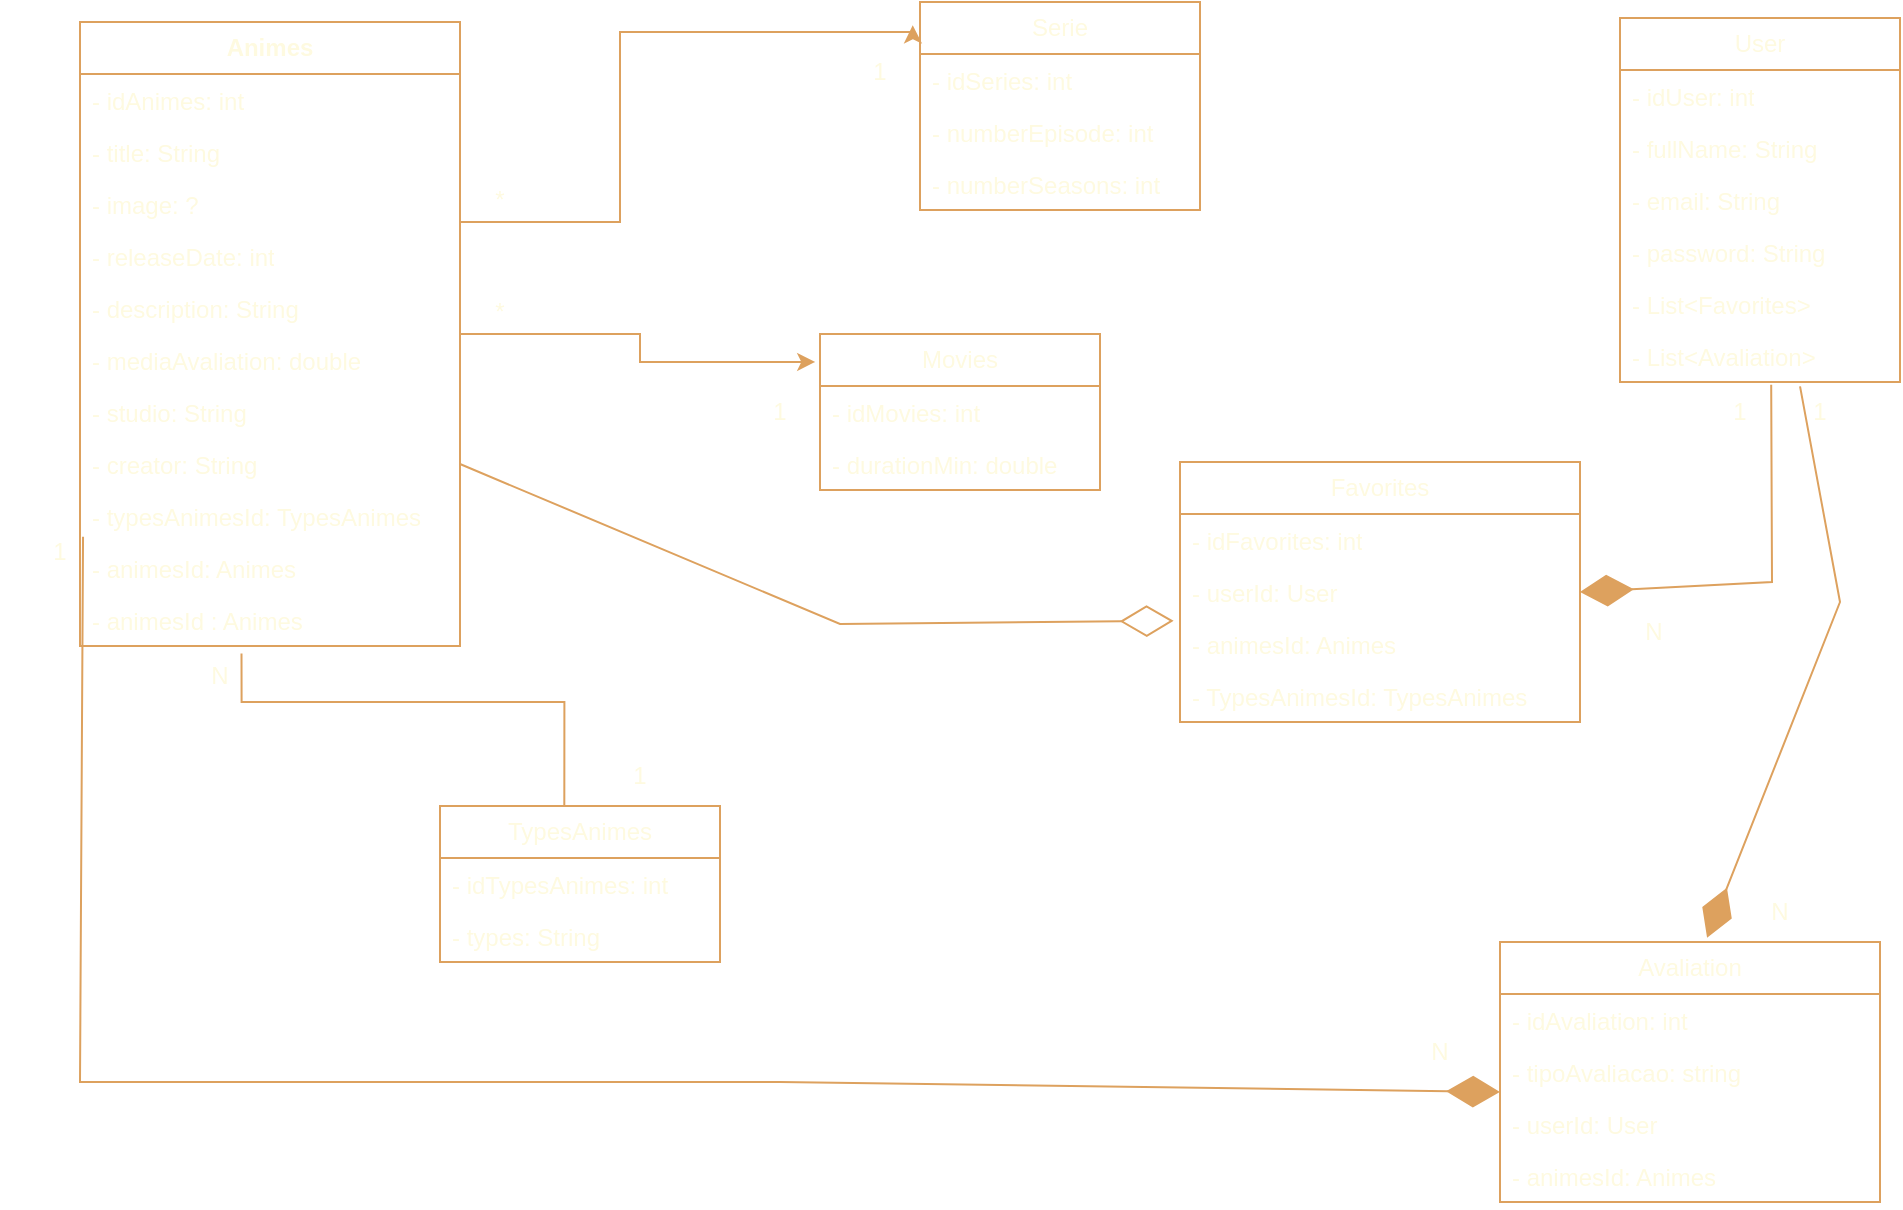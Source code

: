 <mxfile version="21.3.4" type="device">
  <diagram id="C5RBs43oDa-KdzZeNtuy" name="Page-1">
    <mxGraphModel dx="1050" dy="613" grid="1" gridSize="10" guides="1" tooltips="1" connect="1" arrows="1" fold="1" page="1" pageScale="1" pageWidth="827" pageHeight="1169" math="0" shadow="0">
      <root>
        <mxCell id="WIyWlLk6GJQsqaUBKTNV-0" />
        <mxCell id="WIyWlLk6GJQsqaUBKTNV-1" parent="WIyWlLk6GJQsqaUBKTNV-0" />
        <mxCell id="v7dbJcyT28siehWmc8mI-30" style="edgeStyle=orthogonalEdgeStyle;rounded=0;orthogonalLoop=1;jettySize=auto;html=1;entryX=-0.026;entryY=0.112;entryDx=0;entryDy=0;entryPerimeter=0;strokeColor=#DDA15E;fontColor=#FEFAE0;fillColor=#BC6C25;" parent="WIyWlLk6GJQsqaUBKTNV-1" source="v7dbJcyT28siehWmc8mI-6" target="v7dbJcyT28siehWmc8mI-21" edge="1">
          <mxGeometry relative="1" as="geometry">
            <Array as="points">
              <mxPoint x="340" y="140" />
              <mxPoint x="340" y="45" />
              <mxPoint x="486" y="45" />
            </Array>
          </mxGeometry>
        </mxCell>
        <mxCell id="v7dbJcyT28siehWmc8mI-31" style="edgeStyle=orthogonalEdgeStyle;rounded=0;orthogonalLoop=1;jettySize=auto;html=1;entryX=-0.017;entryY=0.179;entryDx=0;entryDy=0;entryPerimeter=0;strokeColor=#DDA15E;fontColor=#FEFAE0;fillColor=#BC6C25;" parent="WIyWlLk6GJQsqaUBKTNV-1" source="v7dbJcyT28siehWmc8mI-6" target="v7dbJcyT28siehWmc8mI-25" edge="1">
          <mxGeometry relative="1" as="geometry" />
        </mxCell>
        <mxCell id="v7dbJcyT28siehWmc8mI-6" value="Animes" style="swimlane;fontStyle=1;childLayout=stackLayout;horizontal=1;startSize=26;fillColor=none;horizontalStack=0;resizeParent=1;resizeParentMax=0;resizeLast=0;collapsible=1;marginBottom=0;whiteSpace=wrap;html=1;labelBackgroundColor=none;strokeColor=#DDA15E;fontColor=#FEFAE0;" parent="WIyWlLk6GJQsqaUBKTNV-1" vertex="1">
          <mxGeometry x="70" y="40" width="190" height="312" as="geometry" />
        </mxCell>
        <mxCell id="v7dbJcyT28siehWmc8mI-7" value="- idAnimes: int&lt;br&gt;" style="text;strokeColor=none;fillColor=none;align=left;verticalAlign=top;spacingLeft=4;spacingRight=4;overflow=hidden;rotatable=0;points=[[0,0.5],[1,0.5]];portConstraint=eastwest;whiteSpace=wrap;html=1;labelBackgroundColor=none;fontColor=#FEFAE0;" parent="v7dbJcyT28siehWmc8mI-6" vertex="1">
          <mxGeometry y="26" width="190" height="26" as="geometry" />
        </mxCell>
        <mxCell id="v7dbJcyT28siehWmc8mI-8" value="- title: String" style="text;strokeColor=none;fillColor=none;align=left;verticalAlign=top;spacingLeft=4;spacingRight=4;overflow=hidden;rotatable=0;points=[[0,0.5],[1,0.5]];portConstraint=eastwest;whiteSpace=wrap;html=1;labelBackgroundColor=none;fontColor=#FEFAE0;" parent="v7dbJcyT28siehWmc8mI-6" vertex="1">
          <mxGeometry y="52" width="190" height="26" as="geometry" />
        </mxCell>
        <mxCell id="v7dbJcyT28siehWmc8mI-12" value="- image: ?" style="text;strokeColor=none;fillColor=none;align=left;verticalAlign=top;spacingLeft=4;spacingRight=4;overflow=hidden;rotatable=0;points=[[0,0.5],[1,0.5]];portConstraint=eastwest;whiteSpace=wrap;html=1;labelBackgroundColor=none;fontColor=#FEFAE0;" parent="v7dbJcyT28siehWmc8mI-6" vertex="1">
          <mxGeometry y="78" width="190" height="26" as="geometry" />
        </mxCell>
        <mxCell id="v7dbJcyT28siehWmc8mI-13" value="- releaseDate: int" style="text;strokeColor=none;fillColor=none;align=left;verticalAlign=top;spacingLeft=4;spacingRight=4;overflow=hidden;rotatable=0;points=[[0,0.5],[1,0.5]];portConstraint=eastwest;whiteSpace=wrap;html=1;labelBackgroundColor=none;fontColor=#FEFAE0;" parent="v7dbJcyT28siehWmc8mI-6" vertex="1">
          <mxGeometry y="104" width="190" height="26" as="geometry" />
        </mxCell>
        <mxCell id="v7dbJcyT28siehWmc8mI-9" value="- description: String" style="text;strokeColor=none;fillColor=none;align=left;verticalAlign=top;spacingLeft=4;spacingRight=4;overflow=hidden;rotatable=0;points=[[0,0.5],[1,0.5]];portConstraint=eastwest;whiteSpace=wrap;html=1;labelBackgroundColor=none;fontColor=#FEFAE0;" parent="v7dbJcyT28siehWmc8mI-6" vertex="1">
          <mxGeometry y="130" width="190" height="26" as="geometry" />
        </mxCell>
        <mxCell id="v7dbJcyT28siehWmc8mI-15" value="- mediaAvaliation: double" style="text;strokeColor=none;fillColor=none;align=left;verticalAlign=top;spacingLeft=4;spacingRight=4;overflow=hidden;rotatable=0;points=[[0,0.5],[1,0.5]];portConstraint=eastwest;whiteSpace=wrap;html=1;labelBackgroundColor=none;fontColor=#FEFAE0;" parent="v7dbJcyT28siehWmc8mI-6" vertex="1">
          <mxGeometry y="156" width="190" height="26" as="geometry" />
        </mxCell>
        <mxCell id="v7dbJcyT28siehWmc8mI-14" value="- studio: String" style="text;strokeColor=none;fillColor=none;align=left;verticalAlign=top;spacingLeft=4;spacingRight=4;overflow=hidden;rotatable=0;points=[[0,0.5],[1,0.5]];portConstraint=eastwest;whiteSpace=wrap;html=1;labelBackgroundColor=none;fontColor=#FEFAE0;" parent="v7dbJcyT28siehWmc8mI-6" vertex="1">
          <mxGeometry y="182" width="190" height="26" as="geometry" />
        </mxCell>
        <mxCell id="v7dbJcyT28siehWmc8mI-17" value="- creator: String" style="text;strokeColor=none;fillColor=none;align=left;verticalAlign=top;spacingLeft=4;spacingRight=4;overflow=hidden;rotatable=0;points=[[0,0.5],[1,0.5]];portConstraint=eastwest;whiteSpace=wrap;html=1;labelBackgroundColor=none;fontColor=#FEFAE0;" parent="v7dbJcyT28siehWmc8mI-6" vertex="1">
          <mxGeometry y="208" width="190" height="26" as="geometry" />
        </mxCell>
        <mxCell id="v7dbJcyT28siehWmc8mI-18" value="- typesAnimesId: TypesAnimes" style="text;strokeColor=none;fillColor=none;align=left;verticalAlign=top;spacingLeft=4;spacingRight=4;overflow=hidden;rotatable=0;points=[[0,0.5],[1,0.5]];portConstraint=eastwest;whiteSpace=wrap;html=1;labelBackgroundColor=none;fontColor=#FEFAE0;" parent="v7dbJcyT28siehWmc8mI-6" vertex="1">
          <mxGeometry y="234" width="190" height="26" as="geometry" />
        </mxCell>
        <mxCell id="v7dbJcyT28siehWmc8mI-28" value="- animesId: Animes" style="text;strokeColor=none;fillColor=none;align=left;verticalAlign=top;spacingLeft=4;spacingRight=4;overflow=hidden;rotatable=0;points=[[0,0.5],[1,0.5]];portConstraint=eastwest;whiteSpace=wrap;html=1;fontColor=#FEFAE0;" parent="v7dbJcyT28siehWmc8mI-6" vertex="1">
          <mxGeometry y="260" width="190" height="26" as="geometry" />
        </mxCell>
        <mxCell id="v7dbJcyT28siehWmc8mI-29" value="- animesId : Animes" style="text;strokeColor=none;fillColor=none;align=left;verticalAlign=top;spacingLeft=4;spacingRight=4;overflow=hidden;rotatable=0;points=[[0,0.5],[1,0.5]];portConstraint=eastwest;whiteSpace=wrap;html=1;fontColor=#FEFAE0;" parent="v7dbJcyT28siehWmc8mI-6" vertex="1">
          <mxGeometry y="286" width="190" height="26" as="geometry" />
        </mxCell>
        <mxCell id="v7dbJcyT28siehWmc8mI-21" value="Serie" style="swimlane;fontStyle=0;childLayout=stackLayout;horizontal=1;startSize=26;fillColor=none;horizontalStack=0;resizeParent=1;resizeParentMax=0;resizeLast=0;collapsible=1;marginBottom=0;whiteSpace=wrap;html=1;strokeColor=#DDA15E;fontColor=#FEFAE0;" parent="WIyWlLk6GJQsqaUBKTNV-1" vertex="1">
          <mxGeometry x="490" y="30" width="140" height="104" as="geometry" />
        </mxCell>
        <mxCell id="v7dbJcyT28siehWmc8mI-22" value="- idSeries: int" style="text;strokeColor=none;fillColor=none;align=left;verticalAlign=top;spacingLeft=4;spacingRight=4;overflow=hidden;rotatable=0;points=[[0,0.5],[1,0.5]];portConstraint=eastwest;whiteSpace=wrap;html=1;fontColor=#FEFAE0;" parent="v7dbJcyT28siehWmc8mI-21" vertex="1">
          <mxGeometry y="26" width="140" height="26" as="geometry" />
        </mxCell>
        <mxCell id="v7dbJcyT28siehWmc8mI-23" value="- numberEpisode: int" style="text;strokeColor=none;fillColor=none;align=left;verticalAlign=top;spacingLeft=4;spacingRight=4;overflow=hidden;rotatable=0;points=[[0,0.5],[1,0.5]];portConstraint=eastwest;whiteSpace=wrap;html=1;fontColor=#FEFAE0;" parent="v7dbJcyT28siehWmc8mI-21" vertex="1">
          <mxGeometry y="52" width="140" height="26" as="geometry" />
        </mxCell>
        <mxCell id="v7dbJcyT28siehWmc8mI-24" value="- numberSeasons: int" style="text;strokeColor=none;fillColor=none;align=left;verticalAlign=top;spacingLeft=4;spacingRight=4;overflow=hidden;rotatable=0;points=[[0,0.5],[1,0.5]];portConstraint=eastwest;whiteSpace=wrap;html=1;fontColor=#FEFAE0;" parent="v7dbJcyT28siehWmc8mI-21" vertex="1">
          <mxGeometry y="78" width="140" height="26" as="geometry" />
        </mxCell>
        <mxCell id="v7dbJcyT28siehWmc8mI-25" value="Movies" style="swimlane;fontStyle=0;childLayout=stackLayout;horizontal=1;startSize=26;fillColor=none;horizontalStack=0;resizeParent=1;resizeParentMax=0;resizeLast=0;collapsible=1;marginBottom=0;whiteSpace=wrap;html=1;strokeColor=#DDA15E;fontColor=#FEFAE0;" parent="WIyWlLk6GJQsqaUBKTNV-1" vertex="1">
          <mxGeometry x="440" y="196" width="140" height="78" as="geometry" />
        </mxCell>
        <mxCell id="v7dbJcyT28siehWmc8mI-26" value="- idMovies: int&amp;nbsp;" style="text;strokeColor=none;fillColor=none;align=left;verticalAlign=top;spacingLeft=4;spacingRight=4;overflow=hidden;rotatable=0;points=[[0,0.5],[1,0.5]];portConstraint=eastwest;whiteSpace=wrap;html=1;fontColor=#FEFAE0;" parent="v7dbJcyT28siehWmc8mI-25" vertex="1">
          <mxGeometry y="26" width="140" height="26" as="geometry" />
        </mxCell>
        <mxCell id="v7dbJcyT28siehWmc8mI-27" value="- durationMin: double" style="text;strokeColor=none;fillColor=none;align=left;verticalAlign=top;spacingLeft=4;spacingRight=4;overflow=hidden;rotatable=0;points=[[0,0.5],[1,0.5]];portConstraint=eastwest;whiteSpace=wrap;html=1;fontColor=#FEFAE0;" parent="v7dbJcyT28siehWmc8mI-25" vertex="1">
          <mxGeometry y="52" width="140" height="26" as="geometry" />
        </mxCell>
        <mxCell id="v7dbJcyT28siehWmc8mI-33" value="1" style="text;html=1;strokeColor=none;fillColor=none;align=center;verticalAlign=middle;whiteSpace=wrap;rounded=0;fontColor=#FEFAE0;" parent="WIyWlLk6GJQsqaUBKTNV-1" vertex="1">
          <mxGeometry x="440" y="50" width="60" height="30" as="geometry" />
        </mxCell>
        <mxCell id="v7dbJcyT28siehWmc8mI-34" value="*" style="text;html=1;strokeColor=none;fillColor=none;align=center;verticalAlign=middle;whiteSpace=wrap;rounded=0;fontColor=#FEFAE0;" parent="WIyWlLk6GJQsqaUBKTNV-1" vertex="1">
          <mxGeometry x="250" y="170" width="60" height="30" as="geometry" />
        </mxCell>
        <mxCell id="v7dbJcyT28siehWmc8mI-35" value="1" style="text;html=1;strokeColor=none;fillColor=none;align=center;verticalAlign=middle;whiteSpace=wrap;rounded=0;fontColor=#FEFAE0;" parent="WIyWlLk6GJQsqaUBKTNV-1" vertex="1">
          <mxGeometry x="390" y="220" width="60" height="30" as="geometry" />
        </mxCell>
        <mxCell id="v7dbJcyT28siehWmc8mI-36" value="TypesAnimes" style="swimlane;fontStyle=0;childLayout=stackLayout;horizontal=1;startSize=26;fillColor=none;horizontalStack=0;resizeParent=1;resizeParentMax=0;resizeLast=0;collapsible=1;marginBottom=0;whiteSpace=wrap;html=1;strokeColor=#DDA15E;fontColor=#FEFAE0;" parent="WIyWlLk6GJQsqaUBKTNV-1" vertex="1">
          <mxGeometry x="250" y="432" width="140" height="78" as="geometry" />
        </mxCell>
        <mxCell id="v7dbJcyT28siehWmc8mI-37" value="- idTypesAnimes: int" style="text;strokeColor=none;fillColor=none;align=left;verticalAlign=top;spacingLeft=4;spacingRight=4;overflow=hidden;rotatable=0;points=[[0,0.5],[1,0.5]];portConstraint=eastwest;whiteSpace=wrap;html=1;fontColor=#FEFAE0;" parent="v7dbJcyT28siehWmc8mI-36" vertex="1">
          <mxGeometry y="26" width="140" height="26" as="geometry" />
        </mxCell>
        <mxCell id="v7dbJcyT28siehWmc8mI-38" value="- types: String" style="text;strokeColor=none;fillColor=none;align=left;verticalAlign=top;spacingLeft=4;spacingRight=4;overflow=hidden;rotatable=0;points=[[0,0.5],[1,0.5]];portConstraint=eastwest;whiteSpace=wrap;html=1;fontColor=#FEFAE0;" parent="v7dbJcyT28siehWmc8mI-36" vertex="1">
          <mxGeometry y="52" width="140" height="26" as="geometry" />
        </mxCell>
        <mxCell id="v7dbJcyT28siehWmc8mI-40" value="" style="endArrow=none;html=1;edgeStyle=orthogonalEdgeStyle;rounded=0;strokeColor=#DDA15E;fontColor=#FEFAE0;fillColor=#BC6C25;entryX=0.425;entryY=1.146;entryDx=0;entryDy=0;entryPerimeter=0;exitX=0.444;exitY=0;exitDx=0;exitDy=0;exitPerimeter=0;" parent="WIyWlLk6GJQsqaUBKTNV-1" source="v7dbJcyT28siehWmc8mI-36" target="v7dbJcyT28siehWmc8mI-29" edge="1">
          <mxGeometry relative="1" as="geometry">
            <mxPoint x="210" y="420" as="sourcePoint" />
            <mxPoint x="370" y="420" as="targetPoint" />
            <Array as="points">
              <mxPoint x="312" y="380" />
              <mxPoint x="151" y="380" />
            </Array>
          </mxGeometry>
        </mxCell>
        <mxCell id="v7dbJcyT28siehWmc8mI-43" value="1" style="text;html=1;strokeColor=none;fillColor=none;align=center;verticalAlign=middle;whiteSpace=wrap;rounded=0;fontColor=#FEFAE0;" parent="WIyWlLk6GJQsqaUBKTNV-1" vertex="1">
          <mxGeometry x="320" y="402" width="60" height="30" as="geometry" />
        </mxCell>
        <mxCell id="v7dbJcyT28siehWmc8mI-45" value="N" style="text;html=1;strokeColor=none;fillColor=none;align=center;verticalAlign=middle;whiteSpace=wrap;rounded=0;fontColor=#FEFAE0;" parent="WIyWlLk6GJQsqaUBKTNV-1" vertex="1">
          <mxGeometry x="110" y="352" width="60" height="30" as="geometry" />
        </mxCell>
        <mxCell id="v7dbJcyT28siehWmc8mI-72" value="Favorites" style="swimlane;fontStyle=0;childLayout=stackLayout;horizontal=1;startSize=26;fillColor=none;horizontalStack=0;resizeParent=1;resizeParentMax=0;resizeLast=0;collapsible=1;marginBottom=0;whiteSpace=wrap;html=1;strokeColor=#DDA15E;fontColor=#FEFAE0;" parent="WIyWlLk6GJQsqaUBKTNV-1" vertex="1">
          <mxGeometry x="620" y="260" width="200" height="130" as="geometry" />
        </mxCell>
        <mxCell id="v7dbJcyT28siehWmc8mI-73" value="- idFavorites: int" style="text;strokeColor=none;fillColor=none;align=left;verticalAlign=top;spacingLeft=4;spacingRight=4;overflow=hidden;rotatable=0;points=[[0,0.5],[1,0.5]];portConstraint=eastwest;whiteSpace=wrap;html=1;fontColor=#FEFAE0;" parent="v7dbJcyT28siehWmc8mI-72" vertex="1">
          <mxGeometry y="26" width="200" height="26" as="geometry" />
        </mxCell>
        <mxCell id="v7dbJcyT28siehWmc8mI-74" value="- userId: User" style="text;strokeColor=none;fillColor=none;align=left;verticalAlign=top;spacingLeft=4;spacingRight=4;overflow=hidden;rotatable=0;points=[[0,0.5],[1,0.5]];portConstraint=eastwest;whiteSpace=wrap;html=1;fontColor=#FEFAE0;" parent="v7dbJcyT28siehWmc8mI-72" vertex="1">
          <mxGeometry y="52" width="200" height="26" as="geometry" />
        </mxCell>
        <mxCell id="v7dbJcyT28siehWmc8mI-75" value="- animesId: Animes" style="text;strokeColor=none;fillColor=none;align=left;verticalAlign=top;spacingLeft=4;spacingRight=4;overflow=hidden;rotatable=0;points=[[0,0.5],[1,0.5]];portConstraint=eastwest;whiteSpace=wrap;html=1;fontColor=#FEFAE0;" parent="v7dbJcyT28siehWmc8mI-72" vertex="1">
          <mxGeometry y="78" width="200" height="26" as="geometry" />
        </mxCell>
        <mxCell id="v7dbJcyT28siehWmc8mI-76" value="- TypesAnimesId: TypesAnimes" style="text;strokeColor=none;fillColor=none;align=left;verticalAlign=top;spacingLeft=4;spacingRight=4;overflow=hidden;rotatable=0;points=[[0,0.5],[1,0.5]];portConstraint=eastwest;whiteSpace=wrap;html=1;fontColor=#FEFAE0;" parent="v7dbJcyT28siehWmc8mI-72" vertex="1">
          <mxGeometry y="104" width="200" height="26" as="geometry" />
        </mxCell>
        <mxCell id="v7dbJcyT28siehWmc8mI-81" value="User" style="swimlane;fontStyle=0;childLayout=stackLayout;horizontal=1;startSize=26;fillColor=none;horizontalStack=0;resizeParent=1;resizeParentMax=0;resizeLast=0;collapsible=1;marginBottom=0;whiteSpace=wrap;html=1;strokeColor=#DDA15E;fontColor=#FEFAE0;" parent="WIyWlLk6GJQsqaUBKTNV-1" vertex="1">
          <mxGeometry x="840" y="38" width="140" height="182" as="geometry" />
        </mxCell>
        <mxCell id="v7dbJcyT28siehWmc8mI-82" value="- idUser: int" style="text;strokeColor=none;fillColor=none;align=left;verticalAlign=top;spacingLeft=4;spacingRight=4;overflow=hidden;rotatable=0;points=[[0,0.5],[1,0.5]];portConstraint=eastwest;whiteSpace=wrap;html=1;fontColor=#FEFAE0;" parent="v7dbJcyT28siehWmc8mI-81" vertex="1">
          <mxGeometry y="26" width="140" height="26" as="geometry" />
        </mxCell>
        <mxCell id="v7dbJcyT28siehWmc8mI-83" value="- fullName: String" style="text;strokeColor=none;fillColor=none;align=left;verticalAlign=top;spacingLeft=4;spacingRight=4;overflow=hidden;rotatable=0;points=[[0,0.5],[1,0.5]];portConstraint=eastwest;whiteSpace=wrap;html=1;fontColor=#FEFAE0;" parent="v7dbJcyT28siehWmc8mI-81" vertex="1">
          <mxGeometry y="52" width="140" height="26" as="geometry" />
        </mxCell>
        <mxCell id="v7dbJcyT28siehWmc8mI-84" value="- email: String" style="text;strokeColor=none;fillColor=none;align=left;verticalAlign=top;spacingLeft=4;spacingRight=4;overflow=hidden;rotatable=0;points=[[0,0.5],[1,0.5]];portConstraint=eastwest;whiteSpace=wrap;html=1;fontColor=#FEFAE0;" parent="v7dbJcyT28siehWmc8mI-81" vertex="1">
          <mxGeometry y="78" width="140" height="26" as="geometry" />
        </mxCell>
        <mxCell id="v7dbJcyT28siehWmc8mI-93" value="- password: String" style="text;strokeColor=none;fillColor=none;align=left;verticalAlign=top;spacingLeft=4;spacingRight=4;overflow=hidden;rotatable=0;points=[[0,0.5],[1,0.5]];portConstraint=eastwest;whiteSpace=wrap;html=1;fontColor=#FEFAE0;" parent="v7dbJcyT28siehWmc8mI-81" vertex="1">
          <mxGeometry y="104" width="140" height="26" as="geometry" />
        </mxCell>
        <mxCell id="v7dbJcyT28siehWmc8mI-94" value="- List&amp;lt;Favorites&amp;gt;" style="text;strokeColor=none;fillColor=none;align=left;verticalAlign=top;spacingLeft=4;spacingRight=4;overflow=hidden;rotatable=0;points=[[0,0.5],[1,0.5]];portConstraint=eastwest;whiteSpace=wrap;html=1;fontColor=#FEFAE0;" parent="v7dbJcyT28siehWmc8mI-81" vertex="1">
          <mxGeometry y="130" width="140" height="26" as="geometry" />
        </mxCell>
        <mxCell id="v7dbJcyT28siehWmc8mI-95" value="- List&amp;lt;Avaliation&amp;gt;" style="text;strokeColor=none;fillColor=none;align=left;verticalAlign=top;spacingLeft=4;spacingRight=4;overflow=hidden;rotatable=0;points=[[0,0.5],[1,0.5]];portConstraint=eastwest;whiteSpace=wrap;html=1;fontColor=#FEFAE0;" parent="v7dbJcyT28siehWmc8mI-81" vertex="1">
          <mxGeometry y="156" width="140" height="26" as="geometry" />
        </mxCell>
        <mxCell id="v7dbJcyT28siehWmc8mI-89" value="Avaliation" style="swimlane;fontStyle=0;childLayout=stackLayout;horizontal=1;startSize=26;fillColor=none;horizontalStack=0;resizeParent=1;resizeParentMax=0;resizeLast=0;collapsible=1;marginBottom=0;whiteSpace=wrap;html=1;strokeColor=#DDA15E;fontColor=#FEFAE0;" parent="WIyWlLk6GJQsqaUBKTNV-1" vertex="1">
          <mxGeometry x="780" y="500" width="190" height="130" as="geometry" />
        </mxCell>
        <mxCell id="v7dbJcyT28siehWmc8mI-90" value="- idAvaliation: int" style="text;strokeColor=none;fillColor=none;align=left;verticalAlign=top;spacingLeft=4;spacingRight=4;overflow=hidden;rotatable=0;points=[[0,0.5],[1,0.5]];portConstraint=eastwest;whiteSpace=wrap;html=1;fontColor=#FEFAE0;" parent="v7dbJcyT28siehWmc8mI-89" vertex="1">
          <mxGeometry y="26" width="190" height="26" as="geometry" />
        </mxCell>
        <mxCell id="v7dbJcyT28siehWmc8mI-92" value="- tipoAvaliacao: string" style="text;strokeColor=none;fillColor=none;align=left;verticalAlign=top;spacingLeft=4;spacingRight=4;overflow=hidden;rotatable=0;points=[[0,0.5],[1,0.5]];portConstraint=eastwest;whiteSpace=wrap;html=1;fontColor=#FEFAE0;" parent="v7dbJcyT28siehWmc8mI-89" vertex="1">
          <mxGeometry y="52" width="190" height="26" as="geometry" />
        </mxCell>
        <mxCell id="v7dbJcyT28siehWmc8mI-99" value="- userId: User" style="text;strokeColor=none;fillColor=none;align=left;verticalAlign=top;spacingLeft=4;spacingRight=4;overflow=hidden;rotatable=0;points=[[0,0.5],[1,0.5]];portConstraint=eastwest;whiteSpace=wrap;html=1;fontColor=#FEFAE0;" parent="v7dbJcyT28siehWmc8mI-89" vertex="1">
          <mxGeometry y="78" width="190" height="26" as="geometry" />
        </mxCell>
        <mxCell id="v7dbJcyT28siehWmc8mI-100" value="- animesId: Animes" style="text;strokeColor=none;fillColor=none;align=left;verticalAlign=top;spacingLeft=4;spacingRight=4;overflow=hidden;rotatable=0;points=[[0,0.5],[1,0.5]];portConstraint=eastwest;whiteSpace=wrap;html=1;fontColor=#FEFAE0;" parent="v7dbJcyT28siehWmc8mI-89" vertex="1">
          <mxGeometry y="104" width="190" height="26" as="geometry" />
        </mxCell>
        <mxCell id="v7dbJcyT28siehWmc8mI-97" value="" style="endArrow=diamondThin;endFill=0;endSize=24;html=1;rounded=0;strokeColor=#DDA15E;fontColor=#FEFAE0;fillColor=#BC6C25;exitX=1;exitY=0.5;exitDx=0;exitDy=0;entryX=-0.016;entryY=0.054;entryDx=0;entryDy=0;entryPerimeter=0;" parent="WIyWlLk6GJQsqaUBKTNV-1" source="v7dbJcyT28siehWmc8mI-17" target="v7dbJcyT28siehWmc8mI-75" edge="1">
          <mxGeometry width="160" relative="1" as="geometry">
            <mxPoint x="430" y="350" as="sourcePoint" />
            <mxPoint x="590" y="350" as="targetPoint" />
            <Array as="points">
              <mxPoint x="450" y="341" />
            </Array>
          </mxGeometry>
        </mxCell>
        <mxCell id="v7dbJcyT28siehWmc8mI-98" value="" style="endArrow=diamondThin;endFill=1;endSize=24;html=1;rounded=0;strokeColor=#DDA15E;fontColor=#FEFAE0;fillColor=#BC6C25;exitX=0.54;exitY=1.054;exitDx=0;exitDy=0;entryX=1;entryY=0.5;entryDx=0;entryDy=0;exitPerimeter=0;" parent="WIyWlLk6GJQsqaUBKTNV-1" source="v7dbJcyT28siehWmc8mI-95" target="v7dbJcyT28siehWmc8mI-74" edge="1">
          <mxGeometry width="160" relative="1" as="geometry">
            <mxPoint x="430" y="330" as="sourcePoint" />
            <mxPoint x="590" y="330" as="targetPoint" />
            <Array as="points">
              <mxPoint x="916" y="320" />
            </Array>
          </mxGeometry>
        </mxCell>
        <mxCell id="v7dbJcyT28siehWmc8mI-102" value="" style="endArrow=diamondThin;endFill=1;endSize=24;html=1;rounded=0;strokeColor=#DDA15E;fontColor=#FEFAE0;fillColor=#BC6C25;entryX=0.545;entryY=-0.016;entryDx=0;entryDy=0;exitX=0.643;exitY=1.085;exitDx=0;exitDy=0;exitPerimeter=0;entryPerimeter=0;" parent="WIyWlLk6GJQsqaUBKTNV-1" source="v7dbJcyT28siehWmc8mI-95" target="v7dbJcyT28siehWmc8mI-89" edge="1">
          <mxGeometry width="160" relative="1" as="geometry">
            <mxPoint x="930" y="230" as="sourcePoint" />
            <mxPoint x="830" y="335" as="targetPoint" />
            <Array as="points">
              <mxPoint x="950" y="330" />
            </Array>
          </mxGeometry>
        </mxCell>
        <mxCell id="v7dbJcyT28siehWmc8mI-104" value="1" style="text;html=1;strokeColor=none;fillColor=none;align=center;verticalAlign=middle;whiteSpace=wrap;rounded=0;fontColor=#FEFAE0;" parent="WIyWlLk6GJQsqaUBKTNV-1" vertex="1">
          <mxGeometry x="910" y="220" width="60" height="30" as="geometry" />
        </mxCell>
        <mxCell id="v7dbJcyT28siehWmc8mI-105" value="1" style="text;html=1;strokeColor=none;fillColor=none;align=center;verticalAlign=middle;whiteSpace=wrap;rounded=0;fontColor=#FEFAE0;" parent="WIyWlLk6GJQsqaUBKTNV-1" vertex="1">
          <mxGeometry x="870" y="220" width="60" height="30" as="geometry" />
        </mxCell>
        <mxCell id="v7dbJcyT28siehWmc8mI-106" value="N" style="text;html=1;strokeColor=none;fillColor=none;align=center;verticalAlign=middle;whiteSpace=wrap;rounded=0;fontColor=#FEFAE0;" parent="WIyWlLk6GJQsqaUBKTNV-1" vertex="1">
          <mxGeometry x="827" y="330" width="60" height="30" as="geometry" />
        </mxCell>
        <mxCell id="v7dbJcyT28siehWmc8mI-107" value="N" style="text;html=1;strokeColor=none;fillColor=none;align=center;verticalAlign=middle;whiteSpace=wrap;rounded=0;fontColor=#FEFAE0;" parent="WIyWlLk6GJQsqaUBKTNV-1" vertex="1">
          <mxGeometry x="890" y="470" width="60" height="30" as="geometry" />
        </mxCell>
        <mxCell id="v7dbJcyT28siehWmc8mI-108" value="" style="endArrow=diamondThin;endFill=1;endSize=24;html=1;rounded=0;strokeColor=#DDA15E;fontColor=#FEFAE0;fillColor=#BC6C25;entryX=0;entryY=0.5;entryDx=0;entryDy=0;exitX=0.008;exitY=0.9;exitDx=0;exitDy=0;exitPerimeter=0;" parent="WIyWlLk6GJQsqaUBKTNV-1" source="v7dbJcyT28siehWmc8mI-18" edge="1">
          <mxGeometry width="160" relative="1" as="geometry">
            <mxPoint x="70" y="310" as="sourcePoint" />
            <mxPoint x="780" y="575" as="targetPoint" />
            <Array as="points">
              <mxPoint x="70" y="570" />
              <mxPoint x="420" y="570" />
            </Array>
          </mxGeometry>
        </mxCell>
        <mxCell id="v7dbJcyT28siehWmc8mI-109" value="1" style="text;html=1;strokeColor=none;fillColor=none;align=center;verticalAlign=middle;whiteSpace=wrap;rounded=0;fontColor=#FEFAE0;" parent="WIyWlLk6GJQsqaUBKTNV-1" vertex="1">
          <mxGeometry x="30" y="290" width="60" height="30" as="geometry" />
        </mxCell>
        <mxCell id="v7dbJcyT28siehWmc8mI-110" value="N" style="text;html=1;strokeColor=none;fillColor=none;align=center;verticalAlign=middle;whiteSpace=wrap;rounded=0;fontColor=#FEFAE0;" parent="WIyWlLk6GJQsqaUBKTNV-1" vertex="1">
          <mxGeometry x="720" y="540" width="60" height="30" as="geometry" />
        </mxCell>
        <mxCell id="ygGj-7ZqhIj_Xylp9a_a-0" value="*" style="text;html=1;strokeColor=none;fillColor=none;align=center;verticalAlign=middle;whiteSpace=wrap;rounded=0;fontColor=#FEFAE0;" vertex="1" parent="WIyWlLk6GJQsqaUBKTNV-1">
          <mxGeometry x="250" y="114" width="60" height="30" as="geometry" />
        </mxCell>
      </root>
    </mxGraphModel>
  </diagram>
</mxfile>
